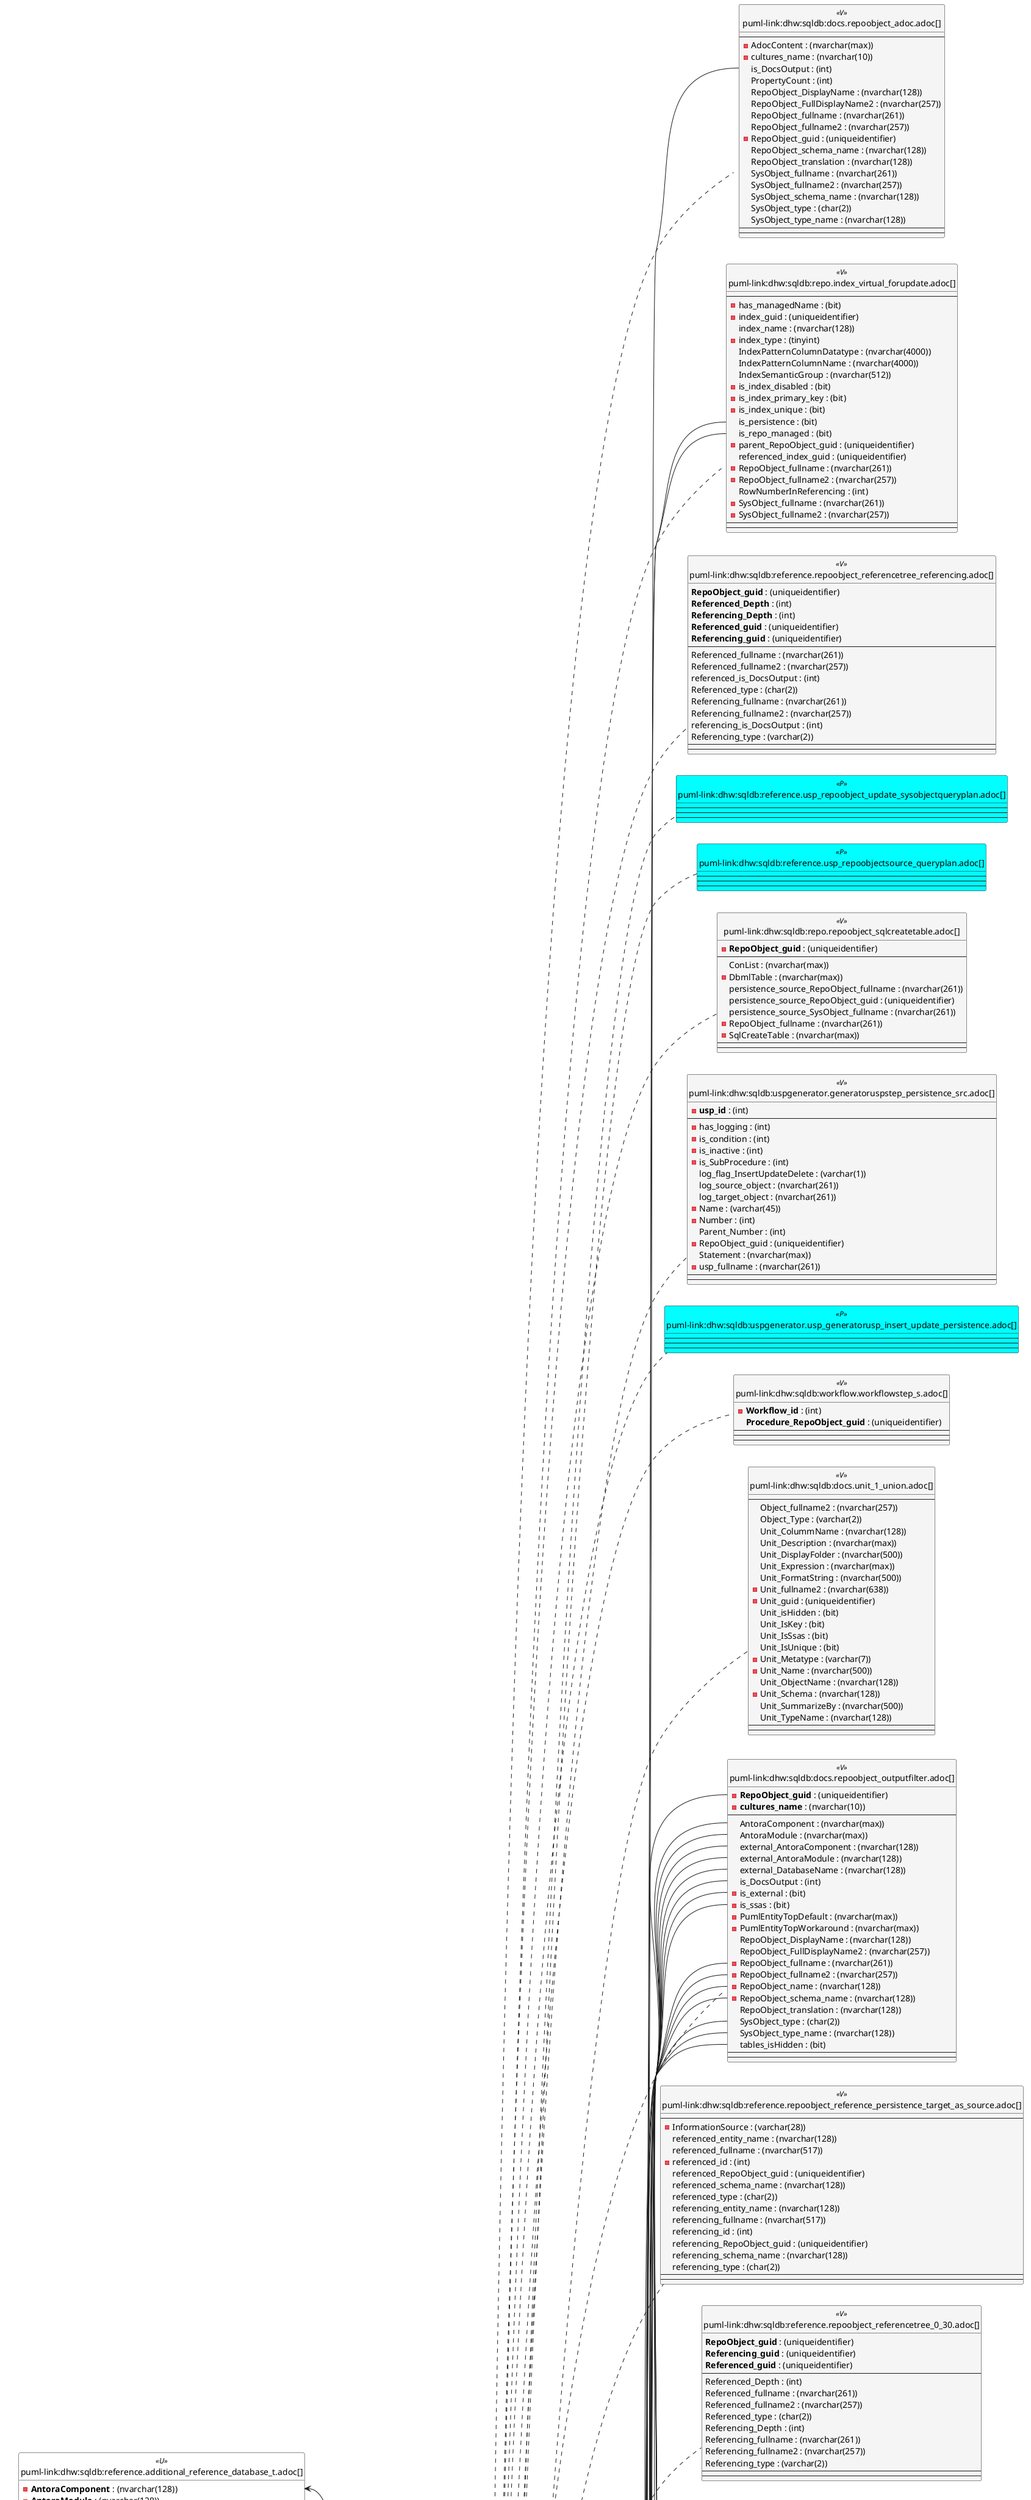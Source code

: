 @startuml
left to right direction
'top to bottom direction
hide circle
'avoide "." issues:
set namespaceSeparator none


skinparam class {
  BackgroundColor White
  BackgroundColor<<FN>> Yellow
  BackgroundColor<<FS>> Yellow
  BackgroundColor<<FT>> LightGray
  BackgroundColor<<IF>> Yellow
  BackgroundColor<<IS>> Yellow
  BackgroundColor<<P>> Aqua
  BackgroundColor<<PC>> Aqua
  BackgroundColor<<SN>> Yellow
  BackgroundColor<<SO>> SlateBlue
  BackgroundColor<<TF>> LightGray
  BackgroundColor<<TR>> Tomato
  BackgroundColor<<U>> White
  BackgroundColor<<V>> WhiteSmoke
  BackgroundColor<<X>> Aqua
  BackgroundColor<<external>> AliceBlue
}


entity "puml-link:dhw:sqldb:config.ftv_get_parameter_value.adoc[]" as config.ftv_get_parameter_value << IF >> {
  --
  Parameter_value_result : (nvarchar(max))
  Parameter_value_result_date : (date)
  Parameter_value_result_datetime : (datetime)
  Parameter_value_result_int : (int)
  --
  --
}

entity "puml-link:dhw:sqldb:configt.type.adoc[]" as configT.type << V >> {
  **type** : (nvarchar(128))
  --
  - is_DocsOutput : (int)
  type_desc : (nvarchar(128))
  --
  --
}

entity "puml-link:dhw:sqldb:docs.fs_cleanstringforfilename.adoc[]" as docs.fs_cleanStringForFilename << FN >> {
  --
  --
  --
}

entity "puml-link:dhw:sqldb:docs.repoobject_adoc.adoc[]" as docs.RepoObject_Adoc << V >> {
  --
  - AdocContent : (nvarchar(max))
  - cultures_name : (nvarchar(10))
  is_DocsOutput : (int)
  PropertyCount : (int)
  RepoObject_DisplayName : (nvarchar(128))
  RepoObject_FullDisplayName2 : (nvarchar(257))
  RepoObject_fullname : (nvarchar(261))
  RepoObject_fullname2 : (nvarchar(257))
  - RepoObject_guid : (uniqueidentifier)
  RepoObject_schema_name : (nvarchar(128))
  RepoObject_translation : (nvarchar(128))
  SysObject_fullname : (nvarchar(261))
  SysObject_fullname2 : (nvarchar(257))
  SysObject_schema_name : (nvarchar(128))
  SysObject_type : (char(2))
  SysObject_type_name : (nvarchar(128))
  --
  --
}

entity "puml-link:dhw:sqldb:docs.repoobject_outputfilter.adoc[]" as docs.RepoObject_OutputFilter << V >> {
  - **RepoObject_guid** : (uniqueidentifier)
  - **cultures_name** : (nvarchar(10))
  --
  AntoraComponent : (nvarchar(max))
  AntoraModule : (nvarchar(max))
  external_AntoraComponent : (nvarchar(128))
  external_AntoraModule : (nvarchar(128))
  external_DatabaseName : (nvarchar(128))
  is_DocsOutput : (int)
  - is_external : (bit)
  - is_ssas : (bit)
  - PumlEntityTopDefault : (nvarchar(max))
  - PumlEntityTopWorkaround : (nvarchar(max))
  RepoObject_DisplayName : (nvarchar(128))
  RepoObject_FullDisplayName2 : (nvarchar(257))
  - RepoObject_fullname : (nvarchar(261))
  - RepoObject_fullname2 : (nvarchar(257))
  - RepoObject_name : (nvarchar(128))
  - RepoObject_schema_name : (nvarchar(128))
  RepoObject_translation : (nvarchar(128))
  SysObject_type : (char(2))
  SysObject_type_name : (nvarchar(128))
  tables_isHidden : (bit)
  --
  --
}

entity "puml-link:dhw:sqldb:docs.repoobject_plantuml.adoc[]" as docs.RepoObject_Plantuml << V >> {
  - **RepoObject_guid** : (uniqueidentifier)
  **cultures_name** : (nvarchar(10))
  --
  ColRefList : (nvarchar(max))
  ObjectRefList : (nvarchar(max))
  ObjectRefList_0_30 : (nvarchar(max))
  ObjectRefList_30_0 : (nvarchar(max))
  - PlantumlEntity_0_30_ObjectRef : (nvarchar(max))
  - PlantumlEntity_1_1_ColRef : (nvarchar(max))
  - PlantumlEntity_1_1_FkRef : (nvarchar(max))
  - PlantumlEntity_1_1_ObjectRef : (nvarchar(max))
  - PlantumlEntity_30_0_ObjectRef : (nvarchar(max))
  PumlEntityList : (nvarchar(max))
  PumlEntityList_0_30 : (nvarchar(max))
  PumlEntityList_30_0 : (nvarchar(max))
  - RepoObject_fullname2 : (nvarchar(257))
  --
  --
}

entity "puml-link:dhw:sqldb:docs.unit_1_union.adoc[]" as docs.Unit_1_union << V >> {
  --
  Object_fullname2 : (nvarchar(257))
  Object_Type : (varchar(2))
  Unit_ColummName : (nvarchar(128))
  Unit_Description : (nvarchar(max))
  Unit_DisplayFolder : (nvarchar(500))
  Unit_Expression : (nvarchar(max))
  Unit_FormatString : (nvarchar(500))
  - Unit_fullname2 : (nvarchar(638))
  - Unit_guid : (uniqueidentifier)
  Unit_isHidden : (bit)
  Unit_IsKey : (bit)
  Unit_IsSsas : (bit)
  Unit_IsUnique : (bit)
  - Unit_Metatype : (varchar(7))
  - Unit_Name : (nvarchar(500))
  Unit_ObjectName : (nvarchar(128))
  - Unit_Schema : (nvarchar(128))
  Unit_SummarizeBy : (nvarchar(500))
  Unit_TypeName : (nvarchar(128))
  --
  --
}

entity "puml-link:dhw:sqldb:property.fs_get_repoobjectproperty_nvarchar.adoc[]" as property.fs_get_RepoObjectProperty_nvarchar << FN >> {
  --
  --
  --
}

entity "puml-link:dhw:sqldb:property.repoobjectproperty_collect_source_rogross.adoc[]" as property.RepoObjectProperty_Collect_source_ROGross << V >> {
  - **RepoObject_guid** : (uniqueidentifier)
  - **property_name** : (varchar(39))
  --
  property_value : (nvarchar(max))
  --
  --
}

entity "puml-link:dhw:sqldb:reference.additional_reference_database_t.adoc[]" as reference.additional_Reference_database_T << U >> {
  - **AntoraComponent** : (nvarchar(128))
  - **AntoraModule** : (nvarchar(128))
  --
  DatabaseName : (nvarchar(128))
  RepoDatabaseName : (nvarchar(128))
  --
  --
}

entity "puml-link:dhw:sqldb:reference.persistence.adoc[]" as reference.Persistence << V >> {
  --
  referenced_fullname : (nvarchar(261))
  referenced_RepoObject_guid : (uniqueidentifier)
  referenced_schema_name : (nvarchar(128))
  referenced_usp_persistence_name : (nvarchar(140))
  referenced_usp_persistence_RepoObject_guid : (uniqueidentifier)
  referencing_fullname : (nvarchar(261))
  referencing_RepoObject_guid : (uniqueidentifier)
  referencing_schema_name : (nvarchar(128))
  referencing_usp_persistence_name : (nvarchar(140))
  referencing_usp_persistence_RepoObject_guid : (uniqueidentifier)
  --
  --
}

entity "puml-link:dhw:sqldb:reference.repoobject_queryplan.adoc[]" as reference.RepoObject_QueryPlan << U >> {
  - **RepoObject_guid** : (uniqueidentifier)
  --
  SysObject_query_executed_dt : (datetime)
  SysObject_query_plan : (xml)
  --
  --
}

entity "puml-link:dhw:sqldb:reference.repoobject_reference_persistence_target_as_source.adoc[]" as reference.RepoObject_reference_persistence_target_as_source << V >> {
  --
  - InformationSource : (varchar(28))
  referenced_entity_name : (nvarchar(128))
  referenced_fullname : (nvarchar(517))
  - referenced_id : (int)
  referenced_RepoObject_guid : (uniqueidentifier)
  referenced_schema_name : (nvarchar(128))
  referenced_type : (char(2))
  referencing_entity_name : (nvarchar(128))
  referencing_fullname : (nvarchar(517))
  referencing_id : (int)
  referencing_RepoObject_guid : (uniqueidentifier)
  referencing_schema_name : (nvarchar(128))
  referencing_type : (char(2))
  --
  --
}

entity "puml-link:dhw:sqldb:reference.repoobject_referencedreferencing.adoc[]" as reference.RepoObject_ReferencedReferencing << V >> {
  --
  - referenced_AntoraXref : (nvarchar(max))
  referenced_external_AntoraComponent : (nvarchar(128))
  referenced_external_AntoraModule : (nvarchar(128))
  - Referenced_fullname : (nvarchar(261))
  - Referenced_fullname2 : (nvarchar(257))
  - Referenced_guid : (uniqueidentifier)
  referenced_is_DocsOutput : (int)
  - referenced_is_external : (bit)
  Referenced_type : (char(2))
  - referencing_AntoraXref : (nvarchar(max))
  referencing_external_AntoraComponent : (nvarchar(128))
  referencing_external_AntoraModule : (nvarchar(128))
  - Referencing_fullname : (nvarchar(261))
  - Referencing_fullname2 : (nvarchar(257))
  - Referencing_guid : (uniqueidentifier)
  referencing_is_DocsOutput : (int)
  - referencing_is_external : (bit)
  Referencing_type : (varchar(2))
  --
  --
}

entity "puml-link:dhw:sqldb:reference.repoobject_referencetree_0_30.adoc[]" as reference.RepoObject_ReferenceTree_0_30 << V >> {
  **RepoObject_guid** : (uniqueidentifier)
  **Referencing_guid** : (uniqueidentifier)
  **Referenced_guid** : (uniqueidentifier)
  --
  Referenced_Depth : (int)
  Referenced_fullname : (nvarchar(261))
  Referenced_fullname2 : (nvarchar(257))
  Referenced_type : (char(2))
  Referencing_Depth : (int)
  Referencing_fullname : (nvarchar(261))
  Referencing_fullname2 : (nvarchar(257))
  Referencing_type : (varchar(2))
  --
  --
}

entity "puml-link:dhw:sqldb:reference.repoobject_referencetree_30_0.adoc[]" as reference.RepoObject_ReferenceTree_30_0 << V >> {
  **RepoObject_guid** : (uniqueidentifier)
  **Referencing_guid** : (uniqueidentifier)
  **Referenced_guid** : (uniqueidentifier)
  --
  Referenced_Depth : (int)
  Referenced_fullname : (nvarchar(261))
  Referenced_fullname2 : (nvarchar(257))
  Referenced_type : (char(2))
  Referencing_Depth : (int)
  Referencing_fullname : (nvarchar(261))
  Referencing_fullname2 : (nvarchar(257))
  Referencing_type : (varchar(2))
  --
  --
}

entity "puml-link:dhw:sqldb:reference.repoobject_referencetree_referenced.adoc[]" as reference.RepoObject_ReferenceTree_referenced << V >> {
  **RepoObject_guid** : (uniqueidentifier)
  **Referenced_Depth** : (int)
  **Referencing_Depth** : (int)
  **Referenced_guid** : (uniqueidentifier)
  **Referencing_guid** : (uniqueidentifier)
  --
  Referenced_fullname : (nvarchar(261))
  Referenced_fullname2 : (nvarchar(257))
  referenced_is_DocsOutput : (int)
  Referenced_type : (char(2))
  Referencing_fullname : (nvarchar(261))
  Referencing_fullname2 : (nvarchar(257))
  referencing_is_DocsOutput : (int)
  Referencing_type : (varchar(2))
  --
  --
}

entity "puml-link:dhw:sqldb:reference.repoobject_referencetree_referenced_30_0.adoc[]" as reference.RepoObject_ReferenceTree_referenced_30_0 << V >> {
  - **RepoObject_guid** : (uniqueidentifier)
  **Referenced_guid** : (uniqueidentifier)
  --
  Referenced_Depth : (int)
  Referenced_fullname : (nvarchar(261))
  Referenced_fullname2 : (nvarchar(257))
  RepoObject_fullname : (nvarchar(261))
  RepoObject_fullname2 : (nvarchar(257))
  --
  --
}

entity "puml-link:dhw:sqldb:reference.repoobject_referencetree_referencing.adoc[]" as reference.RepoObject_ReferenceTree_referencing << V >> {
  **RepoObject_guid** : (uniqueidentifier)
  **Referenced_Depth** : (int)
  **Referencing_Depth** : (int)
  **Referenced_guid** : (uniqueidentifier)
  **Referencing_guid** : (uniqueidentifier)
  --
  Referenced_fullname : (nvarchar(261))
  Referenced_fullname2 : (nvarchar(257))
  referenced_is_DocsOutput : (int)
  Referenced_type : (char(2))
  Referencing_fullname : (nvarchar(261))
  Referencing_fullname2 : (nvarchar(257))
  referencing_is_DocsOutput : (int)
  Referencing_type : (varchar(2))
  --
  --
}

entity "puml-link:dhw:sqldb:reference.repoobject_referencetree_referencing_0_30.adoc[]" as reference.RepoObject_ReferenceTree_referencing_0_30 << V >> {
  - **RepoObject_guid** : (uniqueidentifier)
  **Referencing_guid** : (uniqueidentifier)
  --
  referencing_Depth : (int)
  referencing_fullname : (nvarchar(261))
  referencing_fullname2 : (nvarchar(257))
  RepoObject_fullname : (nvarchar(261))
  RepoObject_fullname2 : (nvarchar(257))
  --
  --
}

entity "puml-link:dhw:sqldb:reference.usp_repoobject_update_sysobjectqueryplan.adoc[]" as reference.usp_RepoObject_update_SysObjectQueryPlan << P >> {
  --
  --
  --
}

entity "puml-link:dhw:sqldb:reference.usp_repoobjectsource_firstresultset.adoc[]" as reference.usp_RepoObjectSource_FirstResultSet << P >> {
  --
  --
  --
}

entity "puml-link:dhw:sqldb:reference.usp_repoobjectsource_queryplan.adoc[]" as reference.usp_RepoObjectSource_QueryPlan << P >> {
  --
  --
  --
}

entity "puml-link:dhw:sqldb:repo.index_gross.adoc[]" as repo.Index_gross << V >> {
  --
  AntoraIndexColumnList : (nvarchar(max))
  ColumnList : (nvarchar(max))
  ConstraintColumnList : (nvarchar(max))
  DbmlIndexColumnList : (nvarchar(max))
  - index_guid : (uniqueidentifier)
  index_name : (nvarchar(450))
  index_type : (tinyint)
  IndexPatternColumnDatatype : (nvarchar(4000))
  IndexPatternColumnName : (nvarchar(4000))
  IndexSemanticGroup : (nvarchar(512))
  - is_DocsExclude : (bit)
  is_DocsOutput : (int)
  is_index_disabled : (bit)
  is_index_primary_key : (bit)
  is_index_real : (bit)
  is_index_unique : (bit)
  is_persistence : (bit)
  is_repo_managed : (bit)
  parent_RepoObject_guid : (uniqueidentifier)
  PersistenceWhereColumnList : (nvarchar(max))
  PumlIndexColumnList : (nvarchar(max))
  referenced_index_guid : (uniqueidentifier)
  - RepoObject_fullname : (nvarchar(261))
  - RepoObject_fullname2 : (nvarchar(257))
  RowNumber_PatternPerParentObject : (bigint)
  RowNumber_PkPerParentObject : (bigint)
  - SysObject_fullname : (nvarchar(261))
  - SysObject_fullname2 : (nvarchar(257))
  SysObject_id : (int)
  - SysObject_name : (nvarchar(128))
  - SysObject_schema_name : (nvarchar(128))
  SysObject_type : (char(2))
  --
  --
}

entity "puml-link:dhw:sqldb:repo.index_settings.adoc[]" as repo.Index_Settings << U >> {
  - **index_guid** : (uniqueidentifier)
  --
  IndexPatternColumnDatatype : (nvarchar(4000))
  IndexPatternColumnName : (nvarchar(4000))
  IndexSemanticGroup : (nvarchar(512))
  - is_create_constraint : (bit)
  --
  --
}

entity "puml-link:dhw:sqldb:repo.index_virtual_forupdate.adoc[]" as repo.Index_virtual_ForUpdate << V >> {
  --
  - has_managedName : (bit)
  - index_guid : (uniqueidentifier)
  index_name : (nvarchar(128))
  - index_type : (tinyint)
  IndexPatternColumnDatatype : (nvarchar(4000))
  IndexPatternColumnName : (nvarchar(4000))
  IndexSemanticGroup : (nvarchar(512))
  - is_index_disabled : (bit)
  - is_index_primary_key : (bit)
  - is_index_unique : (bit)
  is_persistence : (bit)
  is_repo_managed : (bit)
  - parent_RepoObject_guid : (uniqueidentifier)
  referenced_index_guid : (uniqueidentifier)
  - RepoObject_fullname : (nvarchar(261))
  - RepoObject_fullname2 : (nvarchar(257))
  RowNumberInReferencing : (int)
  - SysObject_fullname : (nvarchar(261))
  - SysObject_fullname2 : (nvarchar(257))
  --
  --
}

entity "puml-link:dhw:sqldb:repo.repoobject.adoc[]" as repo.RepoObject << U >> {
  - **RepoObject_guid** : (uniqueidentifier)
  --
  external_AntoraComponent : (nvarchar(128))
  external_AntoraModule : (nvarchar(128))
  has_execution_plan_issue : (bit)
  has_get_referenced_issue : (bit)
  Inheritance_Source_fullname : (nvarchar(261))
  Inheritance_StringAggSeparatorSql : (nvarchar(4000))
  InheritanceDefinition : (nvarchar(4000))
  InheritanceType : (tinyint)
  - is_DocsExclude : (bit)
  - is_external : (bit)
  is_repo_managed : (bit)
  is_required_ObjectMerge : (bit)
  - is_ssas : (bit)
  is_SysObject_missing : (bit)
  - modify_dt : (datetime)
  pk_index_guid : (uniqueidentifier)
  pk_IndexPatternColumnName_new : (nvarchar(4000))
  Repo_history_table_guid : (uniqueidentifier)
  Repo_temporal_type : (tinyint)
  - RepoObject_name : (nvarchar(128))
  RepoObject_Referencing_Count : (int)
  - RepoObject_schema_name : (nvarchar(128))
  - RepoObject_type : (char(2))
  SysObject_id : (int)
  SysObject_modify_date : (datetime)
  - SysObject_name : (nvarchar(128))
  - SysObject_parent_object_id : (int)
  - SysObject_schema_name : (nvarchar(128))
  SysObject_type : (char(2))
  ~ has_different_sys_names : (bit)
  # is_RepoObject_name_uniqueidentifier : (int)
  # is_SysObject_name_uniqueidentifier : (int)
  ~ node_id : (bigint)
  # RepoObject_fullname : (nvarchar(261))
  # RepoObject_fullname2 : (nvarchar(257))
  # SysObject_fullname : (nvarchar(261))
  # SysObject_fullname2 : (nvarchar(257))
  ~ SysObject_query_sql : (nvarchar(406))
  # usp_persistence_fullname2 : (nvarchar(269))
  # usp_persistence_name : (nvarchar(140))
  --
  --
}

entity "puml-link:dhw:sqldb:repo.repoobject_gross.adoc[]" as repo.RepoObject_gross << V >> {
  --
  AntoraComponent : (nvarchar(max))
  AntoraModule : (nvarchar(max))
  Description : (nvarchar(max))
  external_AntoraComponent : (nvarchar(128))
  external_AntoraModule : (nvarchar(128))
  external_DatabaseName : (nvarchar(128))
  external_RepoDatabaseName : (nvarchar(128))
  has_different_sys_names : (bit)
  has_execution_plan_issue : (bit)
  has_get_referenced_issue : (bit)
  has_history : (bit)
  has_history_columns : (bit)
  history_schema_name : (nvarchar(128))
  history_table_name : (nvarchar(128))
  Inheritance_StringAggSeparatorSql : (nvarchar(4000))
  InheritanceDefinition : (nvarchar(4000))
  InheritanceType : (tinyint)
  - is_DocsExclude : (bit)
  is_DocsOutput : (int)
  - is_external : (bit)
  - is_in_reference : (int)
  is_persistence : (bit)
  is_persistence_check_duplicate_per_pk : (bit)
  is_persistence_check_for_empty_source : (bit)
  is_persistence_delete_changed : (bit)
  is_persistence_delete_missing : (bit)
  is_persistence_insert : (bit)
  is_persistence_merge_delete_missing : (bit)
  is_persistence_merge_insert : (bit)
  is_persistence_merge_update_changed : (bit)
  is_persistence_truncate : (bit)
  is_persistence_update_changed : (bit)
  is_repo_managed : (bit)
  - is_RepoObject_name_uniqueidentifier : (int)
  is_required_ObjectMerge : (bit)
  - is_ssas : (bit)
  is_SysObject_missing : (bit)
  - is_SysObject_name_uniqueidentifier : (int)
  - modify_dt : (datetime)
  node_id : (bigint)
  persistence_source_RepoObject_fullname : (nvarchar(261))
  persistence_source_RepoObject_fullname2 : (nvarchar(257))
  persistence_source_RepoObject_guid : (uniqueidentifier)
  persistence_source_RepoObject_xref : (nvarchar(4000))
  persistence_source_SysObject_fullname : (nvarchar(261))
  persistence_source_SysObject_fullname2 : (nvarchar(257))
  persistence_source_SysObject_xref : (nvarchar(4000))
  pk_index_guid : (uniqueidentifier)
  pk_IndexPatternColumnDatatype : (nvarchar(4000))
  pk_IndexPatternColumnName : (nvarchar(4000))
  pk_IndexPatternColumnName_new : (nvarchar(4000))
  pk_IndexSemanticGroup : (nvarchar(512))
  Property_ms_description : (nvarchar(4000))
  Repo_history_table_guid : (uniqueidentifier)
  Repo_temporal_type : (tinyint)
  - RepoObject_fullname : (nvarchar(261))
  - RepoObject_fullname2 : (nvarchar(257))
  - RepoObject_guid : (uniqueidentifier)
  - RepoObject_name : (nvarchar(128))
  RepoObject_Referencing_Count : (int)
  - RepoObject_schema_name : (nvarchar(128))
  - RepoObject_type : (char(2))
  RepoObject_type_name : (nvarchar(128))
  source_filter : (nvarchar(4000))
  - SysObject_fullname : (nvarchar(261))
  - SysObject_fullname2 : (nvarchar(257))
  SysObject_id : (int)
  SysObject_modify_date : (datetime)
  - SysObject_name : (nvarchar(128))
  - SysObject_parent_object_id : (int)
  SysObject_query_executed_dt : (datetime)
  SysObject_query_plan : (xml)
  - SysObject_query_sql : (nvarchar(406))
  - SysObject_schema_name : (nvarchar(128))
  SysObject_type : (char(2))
  SysObject_type_name : (nvarchar(128))
  tables_dataCategory : (nvarchar(500))
  tables_description : (nvarchar(max))
  tables_isHidden : (bit)
  target_filter : (nvarchar(4000))
  temporal_type : (tinyint)
  - usp_persistence_name : (nvarchar(140))
  usp_persistence_RepoObject_guid : (uniqueidentifier)
  uspgenerator_usp_id : (int)
  --
  --
}

entity "puml-link:dhw:sqldb:repo.repoobject_gross2.adoc[]" as repo.RepoObject_gross2 << V >> {
  --
  AntoraComponent : (nvarchar(max))
  AntoraModule : (nvarchar(max))
  AntoraReferencedList : (nvarchar(max))
  AntoraReferencingList : (nvarchar(max))
  CreateColumnList : (nvarchar(max))
  DbmlColumnList : (nvarchar(max))
  Description : (nvarchar(max))
  external_AntoraComponent : (nvarchar(128))
  external_AntoraModule : (nvarchar(128))
  external_DatabaseName : (nvarchar(128))
  external_RepoDatabaseName : (nvarchar(128))
  has_different_sys_names : (bit)
  has_execution_plan_issue : (bit)
  has_get_referenced_issue : (bit)
  has_history : (bit)
  has_history_columns : (bit)
  history_schema_name : (nvarchar(128))
  history_table_name : (nvarchar(128))
  Inheritance_StringAggSeparatorSql : (nvarchar(4000))
  InheritanceDefinition : (nvarchar(4000))
  InheritanceType : (tinyint)
  - is_DocsExclude : (bit)
  is_DocsOutput : (int)
  - is_external : (bit)
  - is_in_reference : (int)
  is_persistence : (bit)
  is_persistence_check_duplicate_per_pk : (bit)
  is_persistence_check_for_empty_source : (bit)
  is_persistence_delete_changed : (bit)
  is_persistence_delete_missing : (bit)
  is_persistence_insert : (bit)
  is_persistence_merge_delete_missing : (bit)
  is_persistence_merge_insert : (bit)
  is_persistence_merge_update_changed : (bit)
  is_persistence_truncate : (bit)
  is_persistence_update_changed : (bit)
  is_repo_managed : (bit)
  - is_RepoObject_name_uniqueidentifier : (int)
  is_required_ObjectMerge : (bit)
  - is_ssas : (bit)
  is_SysObject_missing : (bit)
  - is_SysObject_name_uniqueidentifier : (int)
  - modify_dt : (datetime)
  node_id : (bigint)
  persistence_source_RepoObject_fullname : (nvarchar(261))
  persistence_source_RepoObject_fullname2 : (nvarchar(257))
  persistence_source_RepoObject_guid : (uniqueidentifier)
  persistence_source_RepoObject_xref : (nvarchar(4000))
  persistence_source_SysObject_fullname : (nvarchar(261))
  persistence_source_SysObject_fullname2 : (nvarchar(257))
  persistence_source_SysObject_xref : (nvarchar(4000))
  PersistenceCompareColumnList : (nvarchar(max))
  PersistenceInsertColumnList : (nvarchar(max))
  PersistenceUpdateColumnList : (nvarchar(max))
  pk_index_guid : (uniqueidentifier)
  pk_IndexPatternColumnDatatype : (nvarchar(4000))
  pk_IndexPatternColumnName : (nvarchar(4000))
  pk_IndexPatternColumnName_new : (nvarchar(4000))
  pk_IndexSemanticGroup : (nvarchar(512))
  Property_ms_description : (nvarchar(4000))
  Repo_history_table_guid : (uniqueidentifier)
  Repo_temporal_type : (tinyint)
  - RepoObject_fullname : (nvarchar(261))
  - RepoObject_fullname2 : (nvarchar(257))
  - RepoObject_guid : (uniqueidentifier)
  - RepoObject_name : (nvarchar(128))
  RepoObject_Referencing_Count : (int)
  - RepoObject_schema_name : (nvarchar(128))
  - RepoObject_type : (char(2))
  RepoObject_type_name : (nvarchar(128))
  source_filter : (nvarchar(4000))
  sql_modules_antora : (nvarchar(max))
  sql_modules_definition : (nvarchar(max))
  sql_modules_formatted : (nvarchar(max))
  sql_modules_formatted2 : (nvarchar(max))
  - SysObject_fullname : (nvarchar(261))
  - SysObject_fullname2 : (nvarchar(257))
  SysObject_id : (int)
  SysObject_modify_date : (datetime)
  - SysObject_name : (nvarchar(128))
  - SysObject_parent_object_id : (int)
  SysObject_query_executed_dt : (datetime)
  SysObject_query_plan : (xml)
  - SysObject_query_sql : (nvarchar(406))
  - SysObject_schema_name : (nvarchar(128))
  SysObject_type : (char(2))
  SysObject_type_name : (nvarchar(128))
  tables_dataCategory : (nvarchar(500))
  tables_description : (nvarchar(max))
  tables_isHidden : (bit)
  target_filter : (nvarchar(4000))
  temporal_type : (tinyint)
  - usp_persistence_name : (nvarchar(140))
  usp_persistence_RepoObject_guid : (uniqueidentifier)
  uspgenerator_usp_id : (int)
  --
  --
}

entity "puml-link:dhw:sqldb:repo.repoobject_persistence.adoc[]" as repo.RepoObject_persistence << U >> {
  - **target_RepoObject_guid** : (uniqueidentifier)
  --
  - has_history : (bit)
  - has_history_columns : (bit)
  history_schema_name : (nvarchar(128))
  history_table_name : (nvarchar(128))
  - is_persistence_check_duplicate_per_pk : (bit)
  - is_persistence_check_for_empty_source : (bit)
  - is_persistence_delete_changed : (bit)
  - is_persistence_delete_missing : (bit)
  - is_persistence_insert : (bit)
  - is_persistence_merge_delete_missing : (bit)
  - is_persistence_merge_insert : (bit)
  - is_persistence_merge_update_changed : (bit)
  - is_persistence_truncate : (bit)
  - is_persistence_update_changed : (bit)
  source_filter : (nvarchar(4000))
  source_RepoObject_guid : (uniqueidentifier)
  source_RepoObject_name : (nvarchar(128))
  target_filter : (nvarchar(4000))
  ~ is_persistence : (bit)
  ~ temporal_type : (tinyint)
  --
  --
}

entity "puml-link:dhw:sqldb:repo.repoobject_sat2.adoc[]" as repo.RepoObject_sat2 << V >> {
  - **RepoObject_guid** : (uniqueidentifier)
  --
  AntoraReferencedList : (nvarchar(max))
  AntoraReferencingList : (nvarchar(max))
  CreateColumnList : (nvarchar(max))
  DbmlColumnList : (nvarchar(max))
  PersistenceCompareColumnList : (nvarchar(max))
  PersistenceInsertColumnList : (nvarchar(max))
  PersistenceUpdateColumnList : (nvarchar(max))
  sql_modules_antora : (nvarchar(max))
  sql_modules_definition : (nvarchar(max))
  sql_modules_formatted : (nvarchar(max))
  sql_modules_formatted2 : (nvarchar(max))
  --
  --
}

entity "puml-link:dhw:sqldb:repo.repoobject_sqlcreatetable.adoc[]" as repo.RepoObject_SqlCreateTable << V >> {
  - **RepoObject_guid** : (uniqueidentifier)
  --
  ConList : (nvarchar(max))
  - DbmlTable : (nvarchar(max))
  persistence_source_RepoObject_fullname : (nvarchar(261))
  persistence_source_RepoObject_guid : (uniqueidentifier)
  persistence_source_SysObject_fullname : (nvarchar(261))
  - RepoObject_fullname : (nvarchar(261))
  - SqlCreateTable : (nvarchar(max))
  --
  --
}

entity "puml-link:dhw:sqldb:ssas.model_json_31_tables_t.adoc[]" as ssas.model_json_31_tables_T << U >> {
  - **databasename** : (nvarchar(128))
  **tables_name** : (nvarchar(128))
  --
  - RepoObject_guid : (uniqueidentifier)
  tables_annotations_ja : (nvarchar(max))
  tables_columns_ja : (nvarchar(max))
  tables_dataCategory : (nvarchar(500))
  tables_description : (nvarchar(max))
  tables_description_ja : (nvarchar(max))
  tables_hierarchies_ja : (nvarchar(max))
  tables_isHidden : (bit)
  tables_measures_ja : (nvarchar(max))
  tables_partitions_ja : (nvarchar(max))
  --
  --
}

entity "puml-link:dhw:sqldb:ssas.model_json_3161_tables_descriptions_stragg.adoc[]" as ssas.model_json_3161_tables_descriptions_StrAgg << V >> {
  --
  - databasename : (nvarchar(128))
  descriptions_StrAgg : (nvarchar(max))
  - RepoObject_guid : (uniqueidentifier)
  - tables_name : (nvarchar(128))
  --
  --
}

entity "puml-link:dhw:sqldb:uspgenerator.generatorusp.adoc[]" as uspgenerator.GeneratorUsp << U >> {
  - **id** : (int)
  --
  - has_logging : (tinyint)
  usp_Description : (nvarchar(4000))
  usp_Examples : (nvarchar(4000))
  - usp_name : (nvarchar(128))
  - usp_schema : (nvarchar(128))
  # usp_fullname : (nvarchar(261))
  --
  --
}

entity "puml-link:dhw:sqldb:uspgenerator.generatoruspstep_persistence_isinactive_setpoint.adoc[]" as uspgenerator.GeneratorUspStep_Persistence_IsInactive_setpoint << V >> {
  - **usp_id** : (int)
  --
  - is_inactive : (int)
  - Number : (int)
  source_pk_index_guid : (uniqueidentifier)
  --
  --
}

entity "puml-link:dhw:sqldb:uspgenerator.generatoruspstep_persistence_src.adoc[]" as uspgenerator.GeneratorUspStep_Persistence_src << V >> {
  - **usp_id** : (int)
  --
  - has_logging : (int)
  - is_condition : (int)
  - is_inactive : (int)
  - is_SubProcedure : (int)
  log_flag_InsertUpdateDelete : (varchar(1))
  log_source_object : (nvarchar(261))
  log_target_object : (nvarchar(261))
  - Name : (varchar(45))
  - Number : (int)
  Parent_Number : (int)
  - RepoObject_guid : (uniqueidentifier)
  Statement : (nvarchar(max))
  - usp_fullname : (nvarchar(261))
  --
  --
}

entity "puml-link:dhw:sqldb:uspgenerator.usp_generatorusp_insert_update_persistence.adoc[]" as uspgenerator.usp_GeneratorUsp_insert_update_persistence << P >> {
  --
  --
  --
}

entity "puml-link:dhw:sqldb:workflow.workflowstep_s.adoc[]" as workflow.WorkflowStep_S << V >> {
  - **Workflow_id** : (int)
  **Procedure_RepoObject_guid** : (uniqueidentifier)
  --
  --
  --
}

config.ftv_get_parameter_value <.. repo.RepoObject_gross
configT.type <.. repo.RepoObject_gross
docs.fs_cleanStringForFilename <.. repo.RepoObject_gross
property.fs_get_RepoObjectProperty_nvarchar <.. repo.RepoObject_gross
reference.additional_Reference_database_T <.. repo.RepoObject_gross
reference.RepoObject_QueryPlan <.. repo.RepoObject_gross
reference.RepoObject_ReferencedReferencing <.. repo.RepoObject_gross
repo.Index_Settings <.. repo.RepoObject_gross
repo.RepoObject <.. repo.RepoObject_gross
repo.RepoObject_gross <.. repo.RepoObject_SqlCreateTable
repo.RepoObject_gross <.. uspgenerator.GeneratorUspStep_Persistence_IsInactive_setpoint
repo.RepoObject_gross <.. uspgenerator.GeneratorUspStep_Persistence_src
repo.RepoObject_gross <.. repo.Index_gross
repo.RepoObject_gross <.. reference.usp_RepoObjectSource_QueryPlan
repo.RepoObject_gross <.. reference.usp_RepoObjectSource_FirstResultSet
repo.RepoObject_gross <.. reference.usp_RepoObject_update_SysObjectQueryPlan
repo.RepoObject_gross <.. uspgenerator.usp_GeneratorUsp_insert_update_persistence
repo.RepoObject_gross <.. docs.RepoObject_Adoc
repo.RepoObject_gross <.. docs.RepoObject_OutputFilter
repo.RepoObject_gross <.. docs.RepoObject_Plantuml
repo.RepoObject_gross <.. repo.Index_virtual_ForUpdate
repo.RepoObject_gross <.. reference.RepoObject_ReferenceTree_referenced
repo.RepoObject_gross <.. reference.RepoObject_ReferenceTree_referencing
repo.RepoObject_gross <.. property.RepoObjectProperty_Collect_source_ROGross
repo.RepoObject_gross <.. reference.RepoObject_ReferenceTree_referenced_30_0
repo.RepoObject_gross <.. reference.RepoObject_ReferenceTree_referencing_0_30
repo.RepoObject_gross <.. reference.RepoObject_ReferenceTree_0_30
repo.RepoObject_gross <.. reference.RepoObject_ReferenceTree_30_0
repo.RepoObject_gross <.. reference.Persistence
repo.RepoObject_gross <.. reference.RepoObject_reference_persistence_target_as_source
repo.RepoObject_gross <.. workflow.WorkflowStep_S
repo.RepoObject_gross <.. repo.RepoObject_gross2
repo.RepoObject_gross <.. docs.Unit_1_union
repo.RepoObject_gross <.. repo.RepoObject_sat2
repo.RepoObject_persistence <.. repo.RepoObject_gross
ssas.model_json_31_tables_T <.. repo.RepoObject_gross
ssas.model_json_3161_tables_descriptions_StrAgg <.. repo.RepoObject_gross
uspgenerator.GeneratorUsp <.. repo.RepoObject_gross
"configT.type::is_DocsOutput" <-- "repo.RepoObject_gross::is_DocsOutput"
"configT.type::type_desc" <-- "repo.RepoObject_gross::RepoObject_type_name"
"configT.type::type_desc" <-- "repo.RepoObject_gross::SysObject_type_name"
"reference.additional_Reference_database_T::AntoraComponent" <-- "repo.RepoObject_gross::AntoraComponent"
"reference.additional_Reference_database_T::DatabaseName" <-- "repo.RepoObject_gross::external_DatabaseName"
"reference.additional_Reference_database_T::RepoDatabaseName" <-- "repo.RepoObject_gross::external_RepoDatabaseName"
"reference.RepoObject_QueryPlan::SysObject_query_executed_dt" <-- "repo.RepoObject_gross::SysObject_query_executed_dt"
"reference.RepoObject_QueryPlan::SysObject_query_plan" <-- "repo.RepoObject_gross::SysObject_query_plan"
"repo.Index_Settings::IndexPatternColumnDatatype" <-- "repo.RepoObject_gross::pk_IndexPatternColumnDatatype"
"repo.Index_Settings::IndexPatternColumnName" <-- "repo.RepoObject_gross::pk_IndexPatternColumnName"
"repo.Index_Settings::IndexSemanticGroup" <-- "repo.RepoObject_gross::pk_IndexSemanticGroup"
"repo.RepoObject::external_AntoraComponent" <-- "repo.RepoObject_gross::external_AntoraComponent"
"repo.RepoObject::external_AntoraModule" <-- "repo.RepoObject_gross::external_AntoraModule"
"repo.RepoObject::has_different_sys_names" <-- "repo.RepoObject_gross::has_different_sys_names"
"repo.RepoObject::has_execution_plan_issue" <-- "repo.RepoObject_gross::has_execution_plan_issue"
"repo.RepoObject::has_get_referenced_issue" <-- "repo.RepoObject_gross::has_get_referenced_issue"
"repo.RepoObject::Inheritance_StringAggSeparatorSql" <-- "repo.RepoObject_gross::Inheritance_StringAggSeparatorSql"
"repo.RepoObject::InheritanceDefinition" <-- "repo.RepoObject_gross::InheritanceDefinition"
"repo.RepoObject::InheritanceType" <-- "repo.RepoObject_gross::InheritanceType"
"repo.RepoObject::is_DocsExclude" <-- "repo.RepoObject_gross::is_DocsExclude"
"repo.RepoObject::is_external" <-- "repo.RepoObject_gross::is_external"
"repo.RepoObject::is_repo_managed" <-- "repo.RepoObject_gross::is_repo_managed"
"repo.RepoObject::is_RepoObject_name_uniqueidentifier" <-- "repo.RepoObject_gross::is_RepoObject_name_uniqueidentifier"
"repo.RepoObject::is_required_ObjectMerge" <-- "repo.RepoObject_gross::is_required_ObjectMerge"
"repo.RepoObject::is_ssas" <-- "repo.RepoObject_gross::is_ssas"
"repo.RepoObject::is_SysObject_missing" <-- "repo.RepoObject_gross::is_SysObject_missing"
"repo.RepoObject::is_SysObject_name_uniqueidentifier" <-- "repo.RepoObject_gross::is_SysObject_name_uniqueidentifier"
"repo.RepoObject::modify_dt" <-- "repo.RepoObject_gross::modify_dt"
"repo.RepoObject::node_id" <-- "repo.RepoObject_gross::node_id"
"repo.RepoObject::pk_index_guid" <-- "repo.RepoObject_gross::pk_index_guid"
"repo.RepoObject::pk_IndexPatternColumnName_new" <-- "repo.RepoObject_gross::pk_IndexPatternColumnName_new"
"repo.RepoObject::Repo_history_table_guid" <-- "repo.RepoObject_gross::Repo_history_table_guid"
"repo.RepoObject::Repo_temporal_type" <-- "repo.RepoObject_gross::Repo_temporal_type"
"repo.RepoObject::RepoObject_fullname" <-- "repo.RepoObject_gross::RepoObject_fullname"
"repo.RepoObject::RepoObject_fullname" <-- "repo.RepoObject_gross::persistence_source_RepoObject_fullname"
"repo.RepoObject::RepoObject_fullname2" <-- "repo.RepoObject_gross::RepoObject_fullname2"
"repo.RepoObject::RepoObject_fullname2" <-- "repo.RepoObject_gross::persistence_source_RepoObject_fullname2"
"repo.RepoObject::RepoObject_guid" <-- "repo.RepoObject_gross::RepoObject_guid"
"repo.RepoObject::RepoObject_guid" <-- "repo.RepoObject_gross::usp_persistence_RepoObject_guid"
"repo.RepoObject::RepoObject_name" <-- "repo.RepoObject_gross::RepoObject_name"
"repo.RepoObject::RepoObject_Referencing_Count" <-- "repo.RepoObject_gross::RepoObject_Referencing_Count"
"repo.RepoObject::RepoObject_schema_name" <-- "repo.RepoObject_gross::RepoObject_schema_name"
"repo.RepoObject::RepoObject_type" <-- "repo.RepoObject_gross::RepoObject_type"
"repo.RepoObject::SysObject_fullname" <-- "repo.RepoObject_gross::SysObject_fullname"
"repo.RepoObject::SysObject_fullname" <-- "repo.RepoObject_gross::persistence_source_SysObject_fullname"
"repo.RepoObject::SysObject_fullname2" <-- "repo.RepoObject_gross::SysObject_fullname2"
"repo.RepoObject::SysObject_fullname2" <-- "repo.RepoObject_gross::persistence_source_SysObject_fullname2"
"repo.RepoObject::SysObject_id" <-- "repo.RepoObject_gross::SysObject_id"
"repo.RepoObject::SysObject_modify_date" <-- "repo.RepoObject_gross::SysObject_modify_date"
"repo.RepoObject::SysObject_name" <-- "repo.RepoObject_gross::SysObject_name"
"repo.RepoObject::SysObject_parent_object_id" <-- "repo.RepoObject_gross::SysObject_parent_object_id"
"repo.RepoObject::SysObject_query_sql" <-- "repo.RepoObject_gross::SysObject_query_sql"
"repo.RepoObject::SysObject_schema_name" <-- "repo.RepoObject_gross::SysObject_schema_name"
"repo.RepoObject::SysObject_type" <-- "repo.RepoObject_gross::SysObject_type"
"repo.RepoObject::usp_persistence_name" <-- "repo.RepoObject_gross::usp_persistence_name"
"repo.RepoObject_gross::AntoraComponent" <-- "repo.RepoObject_gross2::AntoraComponent"
"repo.RepoObject_gross::AntoraComponent" <-- "docs.RepoObject_OutputFilter::AntoraComponent"
"repo.RepoObject_gross::AntoraModule" <-- "repo.RepoObject_gross2::AntoraModule"
"repo.RepoObject_gross::AntoraModule" <-- "docs.RepoObject_OutputFilter::AntoraModule"
"repo.RepoObject_gross::Description" <-- "repo.RepoObject_gross2::Description"
"repo.RepoObject_gross::external_AntoraComponent" <-- "repo.RepoObject_gross2::external_AntoraComponent"
"repo.RepoObject_gross::external_AntoraComponent" <-- "docs.RepoObject_OutputFilter::external_AntoraComponent"
"repo.RepoObject_gross::external_AntoraModule" <-- "repo.RepoObject_gross2::external_AntoraModule"
"repo.RepoObject_gross::external_AntoraModule" <-- "docs.RepoObject_OutputFilter::external_AntoraModule"
"repo.RepoObject_gross::external_DatabaseName" <-- "repo.RepoObject_gross2::external_DatabaseName"
"repo.RepoObject_gross::external_DatabaseName" <-- "docs.RepoObject_OutputFilter::external_DatabaseName"
"repo.RepoObject_gross::external_RepoDatabaseName" <-- "repo.RepoObject_gross2::external_RepoDatabaseName"
"repo.RepoObject_gross::has_different_sys_names" <-- "repo.RepoObject_gross2::has_different_sys_names"
"repo.RepoObject_gross::has_execution_plan_issue" <-- "repo.RepoObject_gross2::has_execution_plan_issue"
"repo.RepoObject_gross::has_get_referenced_issue" <-- "repo.RepoObject_gross2::has_get_referenced_issue"
"repo.RepoObject_gross::has_history" <-- "repo.RepoObject_gross2::has_history"
"repo.RepoObject_gross::has_history_columns" <-- "repo.RepoObject_gross2::has_history_columns"
"repo.RepoObject_gross::history_schema_name" <-- "repo.RepoObject_gross2::history_schema_name"
"repo.RepoObject_gross::history_table_name" <-- "repo.RepoObject_gross2::history_table_name"
"repo.RepoObject_gross::Inheritance_StringAggSeparatorSql" <-- "repo.RepoObject_gross2::Inheritance_StringAggSeparatorSql"
"repo.RepoObject_gross::InheritanceDefinition" <-- "repo.RepoObject_gross2::InheritanceDefinition"
"repo.RepoObject_gross::InheritanceType" <-- "repo.RepoObject_gross2::InheritanceType"
"repo.RepoObject_gross::is_DocsExclude" <-- "repo.RepoObject_gross2::is_DocsExclude"
"repo.RepoObject_gross::is_DocsExclude" <-- "repo.Index_gross::is_DocsExclude"
"repo.RepoObject_gross::is_DocsOutput" <-- "docs.RepoObject_Adoc::is_DocsOutput"
"repo.RepoObject_gross::is_DocsOutput" <-- "docs.RepoObject_OutputFilter::is_DocsOutput"
"repo.RepoObject_gross::is_DocsOutput" <-- "repo.RepoObject_gross2::is_DocsOutput"
"repo.RepoObject_gross::is_DocsOutput" <-- "repo.Index_gross::is_DocsOutput"
"repo.RepoObject_gross::is_external" <-- "repo.RepoObject_gross2::is_external"
"repo.RepoObject_gross::is_external" <-- "docs.RepoObject_OutputFilter::is_external"
"repo.RepoObject_gross::is_in_reference" <-- "repo.RepoObject_gross2::is_in_reference"
"repo.RepoObject_gross::is_persistence" <-- "repo.Index_gross::is_persistence"
"repo.RepoObject_gross::is_persistence" <-- "repo.Index_virtual_ForUpdate::is_persistence"
"repo.RepoObject_gross::is_persistence" <-- "repo.RepoObject_gross2::is_persistence"
"repo.RepoObject_gross::is_persistence_check_duplicate_per_pk" <-- "repo.RepoObject_gross2::is_persistence_check_duplicate_per_pk"
"repo.RepoObject_gross::is_persistence_check_for_empty_source" <-- "repo.RepoObject_gross2::is_persistence_check_for_empty_source"
"repo.RepoObject_gross::is_persistence_delete_changed" <-- "repo.RepoObject_gross2::is_persistence_delete_changed"
"repo.RepoObject_gross::is_persistence_delete_missing" <-- "repo.RepoObject_gross2::is_persistence_delete_missing"
"repo.RepoObject_gross::is_persistence_insert" <-- "repo.RepoObject_gross2::is_persistence_insert"
"repo.RepoObject_gross::is_persistence_merge_delete_missing" <-- "repo.RepoObject_gross2::is_persistence_merge_delete_missing"
"repo.RepoObject_gross::is_persistence_merge_insert" <-- "repo.RepoObject_gross2::is_persistence_merge_insert"
"repo.RepoObject_gross::is_persistence_merge_update_changed" <-- "repo.RepoObject_gross2::is_persistence_merge_update_changed"
"repo.RepoObject_gross::is_persistence_truncate" <-- "repo.RepoObject_gross2::is_persistence_truncate"
"repo.RepoObject_gross::is_persistence_update_changed" <-- "repo.RepoObject_gross2::is_persistence_update_changed"
"repo.RepoObject_gross::is_repo_managed" <-- "repo.Index_gross::is_repo_managed"
"repo.RepoObject_gross::is_repo_managed" <-- "repo.Index_virtual_ForUpdate::is_repo_managed"
"repo.RepoObject_gross::is_repo_managed" <-- "repo.RepoObject_gross2::is_repo_managed"
"repo.RepoObject_gross::is_RepoObject_name_uniqueidentifier" <-- "repo.RepoObject_gross2::is_RepoObject_name_uniqueidentifier"
"repo.RepoObject_gross::is_required_ObjectMerge" <-- "repo.RepoObject_gross2::is_required_ObjectMerge"
"repo.RepoObject_gross::is_ssas" <-- "repo.RepoObject_gross2::is_ssas"
"repo.RepoObject_gross::is_ssas" <-- "docs.RepoObject_OutputFilter::is_ssas"
"repo.RepoObject_gross::is_SysObject_missing" <-- "repo.RepoObject_gross2::is_SysObject_missing"
"repo.RepoObject_gross::is_SysObject_name_uniqueidentifier" <-- "repo.RepoObject_gross2::is_SysObject_name_uniqueidentifier"
"repo.RepoObject_gross::modify_dt" <-- "repo.RepoObject_gross2::modify_dt"
"repo.RepoObject_gross::node_id" <-- "repo.RepoObject_gross2::node_id"
"repo.RepoObject_gross::persistence_source_RepoObject_fullname" <-- "repo.RepoObject_gross2::persistence_source_RepoObject_fullname"
"repo.RepoObject_gross::persistence_source_RepoObject_fullname2" <-- "repo.RepoObject_gross2::persistence_source_RepoObject_fullname2"
"repo.RepoObject_gross::persistence_source_RepoObject_guid" <-- "repo.RepoObject_gross2::persistence_source_RepoObject_guid"
"repo.RepoObject_gross::persistence_source_RepoObject_xref" <-- "repo.RepoObject_gross2::persistence_source_RepoObject_xref"
"repo.RepoObject_gross::persistence_source_SysObject_fullname" <-- "repo.RepoObject_gross2::persistence_source_SysObject_fullname"
"repo.RepoObject_gross::persistence_source_SysObject_fullname2" <-- "repo.RepoObject_gross2::persistence_source_SysObject_fullname2"
"repo.RepoObject_gross::persistence_source_SysObject_xref" <-- "repo.RepoObject_gross2::persistence_source_SysObject_xref"
"repo.RepoObject_gross::pk_index_guid" <-- "repo.RepoObject_gross2::pk_index_guid"
"repo.RepoObject_gross::pk_IndexPatternColumnDatatype" <-- "repo.RepoObject_gross2::pk_IndexPatternColumnDatatype"
"repo.RepoObject_gross::pk_IndexPatternColumnName" <-- "repo.RepoObject_gross2::pk_IndexPatternColumnName"
"repo.RepoObject_gross::pk_IndexPatternColumnName_new" <-- "repo.RepoObject_gross2::pk_IndexPatternColumnName_new"
"repo.RepoObject_gross::pk_IndexSemanticGroup" <-- "repo.RepoObject_gross2::pk_IndexSemanticGroup"
"repo.RepoObject_gross::Property_ms_description" <-- "repo.RepoObject_gross2::Property_ms_description"
"repo.RepoObject_gross::Repo_history_table_guid" <-- "repo.RepoObject_gross2::Repo_history_table_guid"
"repo.RepoObject_gross::Repo_temporal_type" <-- "repo.RepoObject_gross2::Repo_temporal_type"
"repo.RepoObject_gross::RepoObject_fullname" <-- "repo.Index_gross::RepoObject_fullname"
"repo.RepoObject_gross::RepoObject_fullname" <-- "docs.RepoObject_OutputFilter::RepoObject_fullname"
"repo.RepoObject_gross::RepoObject_fullname" <-- "reference.RepoObject_ReferenceTree_referenced_30_0::RepoObject_fullname"
"repo.RepoObject_gross::RepoObject_fullname" <-- "reference.RepoObject_ReferenceTree_referencing_0_30::RepoObject_fullname"
"repo.RepoObject_gross::RepoObject_fullname" <-- "reference.Persistence::referenced_fullname"
"repo.RepoObject_gross::RepoObject_fullname" <-- "reference.Persistence::referencing_fullname"
"repo.RepoObject_gross::RepoObject_fullname" <-- "repo.RepoObject_gross2::RepoObject_fullname"
"repo.RepoObject_gross::RepoObject_fullname2" <-- "docs.RepoObject_OutputFilter::RepoObject_fullname2"
"repo.RepoObject_gross::RepoObject_fullname2" <-- "repo.Index_gross::RepoObject_fullname2"
"repo.RepoObject_gross::RepoObject_fullname2" <-- "docs.RepoObject_Plantuml::RepoObject_fullname2"
"repo.RepoObject_gross::RepoObject_fullname2" <-- "repo.RepoObject_gross2::RepoObject_fullname2"
"repo.RepoObject_gross::RepoObject_guid" <-- "docs.RepoObject_OutputFilter::RepoObject_guid"
"repo.RepoObject_gross::RepoObject_guid" <-- "docs.RepoObject_Plantuml::RepoObject_guid"
"repo.RepoObject_gross::RepoObject_guid" <-- "property.RepoObjectProperty_Collect_source_ROGross::RepoObject_guid"
"repo.RepoObject_gross::RepoObject_guid" <-- "reference.RepoObject_ReferenceTree_referenced_30_0::RepoObject_guid"
"repo.RepoObject_gross::RepoObject_guid" <-- "reference.RepoObject_ReferenceTree_referencing_0_30::RepoObject_guid"
"repo.RepoObject_gross::RepoObject_guid" <-- "reference.Persistence::referenced_RepoObject_guid"
"repo.RepoObject_gross::RepoObject_guid" <-- "reference.Persistence::referencing_RepoObject_guid"
"repo.RepoObject_gross::RepoObject_guid" <-- "repo.RepoObject_gross2::RepoObject_guid"
"repo.RepoObject_gross::RepoObject_guid" <-- "repo.RepoObject_sat2::RepoObject_guid"
"repo.RepoObject_gross::RepoObject_name" <-- "repo.RepoObject_gross2::RepoObject_name"
"repo.RepoObject_gross::RepoObject_name" <-- "docs.RepoObject_OutputFilter::RepoObject_name"
"repo.RepoObject_gross::RepoObject_Referencing_Count" <-- "repo.RepoObject_gross2::RepoObject_Referencing_Count"
"repo.RepoObject_gross::RepoObject_schema_name" <-- "docs.RepoObject_OutputFilter::RepoObject_schema_name"
"repo.RepoObject_gross::RepoObject_schema_name" <-- "reference.Persistence::referenced_schema_name"
"repo.RepoObject_gross::RepoObject_schema_name" <-- "reference.Persistence::referencing_schema_name"
"repo.RepoObject_gross::RepoObject_schema_name" <-- "repo.RepoObject_gross2::RepoObject_schema_name"
"repo.RepoObject_gross::RepoObject_type" <-- "repo.RepoObject_gross2::RepoObject_type"
"repo.RepoObject_gross::RepoObject_type_name" <-- "repo.RepoObject_gross2::RepoObject_type_name"
"repo.RepoObject_gross::source_filter" <-- "repo.RepoObject_gross2::source_filter"
"repo.RepoObject_gross::SysObject_fullname" <-- "repo.Index_gross::SysObject_fullname"
"repo.RepoObject_gross::SysObject_fullname" <-- "repo.RepoObject_gross2::SysObject_fullname"
"repo.RepoObject_gross::SysObject_fullname2" <-- "repo.Index_gross::SysObject_fullname2"
"repo.RepoObject_gross::SysObject_fullname2" <-- "repo.RepoObject_gross2::SysObject_fullname2"
"repo.RepoObject_gross::SysObject_id" <-- "repo.Index_gross::SysObject_id"
"repo.RepoObject_gross::SysObject_id" <-- "repo.RepoObject_gross2::SysObject_id"
"repo.RepoObject_gross::SysObject_modify_date" <-- "repo.RepoObject_gross2::SysObject_modify_date"
"repo.RepoObject_gross::SysObject_name" <-- "repo.Index_gross::SysObject_name"
"repo.RepoObject_gross::SysObject_name" <-- "repo.RepoObject_gross2::SysObject_name"
"repo.RepoObject_gross::SysObject_parent_object_id" <-- "repo.RepoObject_gross2::SysObject_parent_object_id"
"repo.RepoObject_gross::SysObject_query_executed_dt" <-- "repo.RepoObject_gross2::SysObject_query_executed_dt"
"repo.RepoObject_gross::SysObject_query_plan" <-- "repo.RepoObject_gross2::SysObject_query_plan"
"repo.RepoObject_gross::SysObject_query_sql" <-- "repo.RepoObject_gross2::SysObject_query_sql"
"repo.RepoObject_gross::SysObject_schema_name" <-- "repo.Index_gross::SysObject_schema_name"
"repo.RepoObject_gross::SysObject_schema_name" <-- "repo.RepoObject_gross2::SysObject_schema_name"
"repo.RepoObject_gross::SysObject_type" <-- "repo.Index_gross::SysObject_type"
"repo.RepoObject_gross::SysObject_type" <-- "docs.RepoObject_OutputFilter::SysObject_type"
"repo.RepoObject_gross::SysObject_type" <-- "repo.RepoObject_gross2::SysObject_type"
"repo.RepoObject_gross::SysObject_type_name" <-- "docs.RepoObject_OutputFilter::SysObject_type_name"
"repo.RepoObject_gross::SysObject_type_name" <-- "repo.RepoObject_gross2::SysObject_type_name"
"repo.RepoObject_gross::tables_dataCategory" <-- "repo.RepoObject_gross2::tables_dataCategory"
"repo.RepoObject_gross::tables_description" <-- "repo.RepoObject_gross2::tables_description"
"repo.RepoObject_gross::tables_isHidden" <-- "repo.RepoObject_gross2::tables_isHidden"
"repo.RepoObject_gross::tables_isHidden" <-- "docs.RepoObject_OutputFilter::tables_isHidden"
"repo.RepoObject_gross::target_filter" <-- "repo.RepoObject_gross2::target_filter"
"repo.RepoObject_gross::temporal_type" <-- "repo.RepoObject_gross2::temporal_type"
"repo.RepoObject_gross::usp_persistence_name" <-- "reference.Persistence::referenced_usp_persistence_name"
"repo.RepoObject_gross::usp_persistence_name" <-- "reference.Persistence::referencing_usp_persistence_name"
"repo.RepoObject_gross::usp_persistence_name" <-- "repo.RepoObject_gross2::usp_persistence_name"
"repo.RepoObject_gross::usp_persistence_RepoObject_guid" <-- "reference.Persistence::referenced_usp_persistence_RepoObject_guid"
"repo.RepoObject_gross::usp_persistence_RepoObject_guid" <-- "reference.Persistence::referencing_usp_persistence_RepoObject_guid"
"repo.RepoObject_gross::usp_persistence_RepoObject_guid" <-- "repo.RepoObject_gross2::usp_persistence_RepoObject_guid"
"repo.RepoObject_gross::uspgenerator_usp_id" <-- "repo.RepoObject_gross2::uspgenerator_usp_id"
"repo.RepoObject_persistence::has_history" <-- "repo.RepoObject_gross::has_history"
"repo.RepoObject_persistence::has_history_columns" <-- "repo.RepoObject_gross::has_history_columns"
"repo.RepoObject_persistence::history_schema_name" <-- "repo.RepoObject_gross::history_schema_name"
"repo.RepoObject_persistence::history_table_name" <-- "repo.RepoObject_gross::history_table_name"
"repo.RepoObject_persistence::is_persistence" <-- "repo.RepoObject_gross::is_persistence"
"repo.RepoObject_persistence::is_persistence_check_duplicate_per_pk" <-- "repo.RepoObject_gross::is_persistence_check_duplicate_per_pk"
"repo.RepoObject_persistence::is_persistence_check_for_empty_source" <-- "repo.RepoObject_gross::is_persistence_check_for_empty_source"
"repo.RepoObject_persistence::is_persistence_delete_changed" <-- "repo.RepoObject_gross::is_persistence_delete_changed"
"repo.RepoObject_persistence::is_persistence_delete_missing" <-- "repo.RepoObject_gross::is_persistence_delete_missing"
"repo.RepoObject_persistence::is_persistence_insert" <-- "repo.RepoObject_gross::is_persistence_insert"
"repo.RepoObject_persistence::is_persistence_merge_delete_missing" <-- "repo.RepoObject_gross::is_persistence_merge_delete_missing"
"repo.RepoObject_persistence::is_persistence_merge_insert" <-- "repo.RepoObject_gross::is_persistence_merge_insert"
"repo.RepoObject_persistence::is_persistence_merge_update_changed" <-- "repo.RepoObject_gross::is_persistence_merge_update_changed"
"repo.RepoObject_persistence::is_persistence_truncate" <-- "repo.RepoObject_gross::is_persistence_truncate"
"repo.RepoObject_persistence::is_persistence_update_changed" <-- "repo.RepoObject_gross::is_persistence_update_changed"
"repo.RepoObject_persistence::source_filter" <-- "repo.RepoObject_gross::source_filter"
"repo.RepoObject_persistence::source_RepoObject_guid" <-- "repo.RepoObject_gross::persistence_source_RepoObject_guid"
"repo.RepoObject_persistence::target_filter" <-- "repo.RepoObject_gross::target_filter"
"repo.RepoObject_persistence::temporal_type" <-- "repo.RepoObject_gross::temporal_type"
"ssas.model_json_31_tables_T::tables_dataCategory" <-- "repo.RepoObject_gross::tables_dataCategory"
"ssas.model_json_31_tables_T::tables_description" <-- "repo.RepoObject_gross::tables_description"
"ssas.model_json_31_tables_T::tables_isHidden" <-- "repo.RepoObject_gross::tables_isHidden"
"uspgenerator.GeneratorUsp::id" <-- "repo.RepoObject_gross::uspgenerator_usp_id"
@enduml

